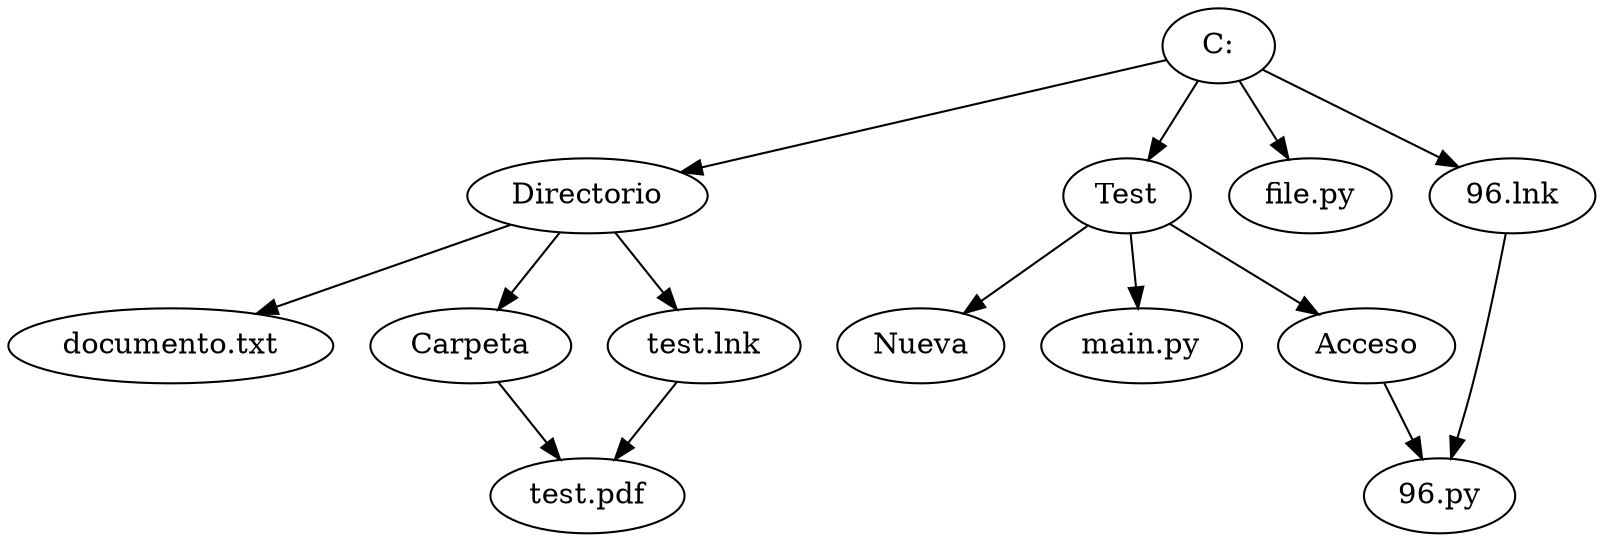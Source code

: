 strict digraph  {
	Directorio -> "documento.txt";
	Directorio -> Carpeta;
	Directorio -> "test.lnk";
	Test -> Nueva;
	Test -> "main.py";
	Test -> Acceso;
	"C:" -> Directorio;
	"C:" -> Test;
	"C:" -> "file.py";
	"C:" -> "96.lnk";
	Carpeta -> "test.pdf";
	"96.lnk" -> "96.py";
	"test.lnk" -> "test.pdf";
	Acceso -> "96.py";
}
